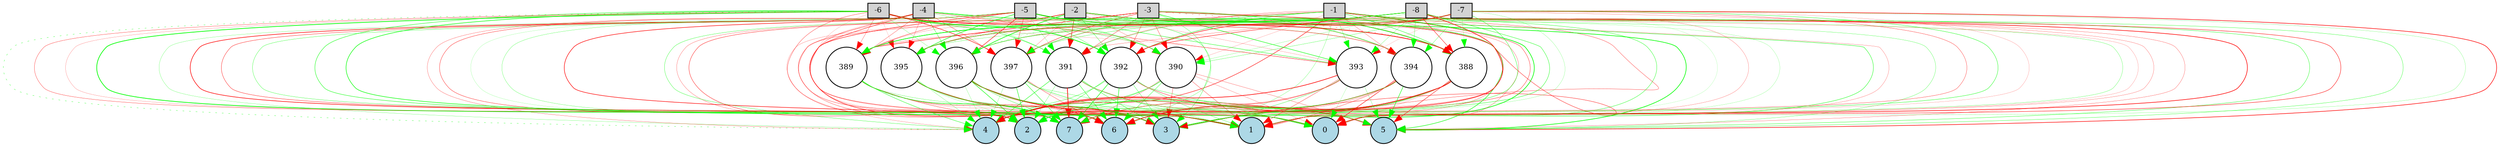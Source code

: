 digraph {
	node [fontsize=9 height=0.2 shape=circle width=0.2]
	-1 [fillcolor=lightgray shape=box style=filled]
	-2 [fillcolor=lightgray shape=box style=filled]
	-3 [fillcolor=lightgray shape=box style=filled]
	-4 [fillcolor=lightgray shape=box style=filled]
	-5 [fillcolor=lightgray shape=box style=filled]
	-6 [fillcolor=lightgray shape=box style=filled]
	-7 [fillcolor=lightgray shape=box style=filled]
	-8 [fillcolor=lightgray shape=box style=filled]
	0 [fillcolor=lightblue style=filled]
	1 [fillcolor=lightblue style=filled]
	2 [fillcolor=lightblue style=filled]
	3 [fillcolor=lightblue style=filled]
	4 [fillcolor=lightblue style=filled]
	5 [fillcolor=lightblue style=filled]
	6 [fillcolor=lightblue style=filled]
	7 [fillcolor=lightblue style=filled]
	388 [fillcolor=white style=filled]
	389 [fillcolor=white style=filled]
	390 [fillcolor=white style=filled]
	391 [fillcolor=white style=filled]
	392 [fillcolor=white style=filled]
	393 [fillcolor=white style=filled]
	394 [fillcolor=white style=filled]
	395 [fillcolor=white style=filled]
	396 [fillcolor=white style=filled]
	397 [fillcolor=white style=filled]
	-1 -> 388 [color=green penwidth=0.3902245460248064 style=solid]
	-1 -> 389 [color=red penwidth=0.23745316336159766 style=solid]
	-1 -> 390 [color=red penwidth=0.13582365387774442 style=solid]
	-1 -> 391 [color=red penwidth=0.2478601653813318 style=solid]
	-1 -> 392 [color=green penwidth=0.42083099697876203 style=solid]
	-1 -> 393 [color=green penwidth=0.22909982261845688 style=solid]
	-1 -> 394 [color=red penwidth=0.22764424714988182 style=solid]
	-1 -> 395 [color=green penwidth=0.23231646724815658 style=solid]
	-1 -> 396 [color=red penwidth=0.14134435826537772 style=solid]
	-1 -> 397 [color=green penwidth=0.2843540473519921 style=solid]
	-2 -> 388 [color=red penwidth=0.3489046768835311 style=solid]
	-2 -> 389 [color=red penwidth=0.16908048270251236 style=solid]
	-2 -> 390 [color=red penwidth=0.1953539618320297 style=solid]
	-2 -> 391 [color=red penwidth=0.5323006627697335 style=solid]
	-2 -> 392 [color=green penwidth=0.29995989419686625 style=solid]
	-2 -> 393 [color=red penwidth=0.15251806835182052 style=solid]
	-2 -> 394 [color=green penwidth=0.34930483164403003 style=solid]
	-2 -> 395 [color=red penwidth=0.27590770788845254 style=solid]
	-2 -> 396 [color=green penwidth=0.6849026198067042 style=solid]
	-2 -> 397 [color=red penwidth=0.1816747706795612 style=solid]
	-3 -> 388 [color=red penwidth=0.24833700535796946 style=dotted]
	-3 -> 389 [color=red penwidth=0.5453942316742869 style=solid]
	-3 -> 390 [color=red penwidth=0.30539379971514885 style=solid]
	-3 -> 391 [color=red penwidth=0.31865062950318035 style=solid]
	-3 -> 392 [color=red penwidth=0.3189967428983381 style=solid]
	-3 -> 393 [color=green penwidth=0.5324483071856314 style=solid]
	-3 -> 394 [color=green penwidth=0.33267456440901483 style=solid]
	-3 -> 395 [color=green penwidth=0.14168285069892994 style=dotted]
	-3 -> 396 [color=green penwidth=0.20962269120229365 style=dotted]
	-3 -> 397 [color=red penwidth=0.4285438434535803 style=solid]
	-4 -> 388 [color=green penwidth=0.16154558955966375 style=solid]
	-4 -> 389 [color=red penwidth=0.25645777003574666 style=solid]
	-4 -> 390 [color=green penwidth=0.261406897160146 style=solid]
	-4 -> 391 [color=green penwidth=0.2216598572003975 style=solid]
	-4 -> 392 [color=green penwidth=0.12003884933983429 style=solid]
	-4 -> 393 [color=red penwidth=0.3114231286928704 style=solid]
	-4 -> 394 [color=green penwidth=0.11736306142152649 style=solid]
	-4 -> 395 [color=red penwidth=0.21294516640368605 style=solid]
	-4 -> 396 [color=green penwidth=0.3471057224795385 style=solid]
	-4 -> 397 [color=red penwidth=0.3035983161780086 style=solid]
	-5 -> 388 [color=green penwidth=0.7286589400497798 style=solid]
	-5 -> 389 [color=red penwidth=0.33443382032818825 style=solid]
	-5 -> 390 [color=green penwidth=0.23326692636887333 style=solid]
	-5 -> 391 [color=green penwidth=0.1781736399142248 style=solid]
	-5 -> 392 [color=green penwidth=0.28331870715136764 style=solid]
	-5 -> 393 [color=green penwidth=0.4103606417969171 style=solid]
	-5 -> 394 [color=red penwidth=0.13935117097102656 style=solid]
	-5 -> 395 [color=green penwidth=0.5672743321626925 style=solid]
	-5 -> 396 [color=red penwidth=0.5296933926660212 style=solid]
	-5 -> 397 [color=red penwidth=0.3268029090829745 style=solid]
	-6 -> 388 [color=red penwidth=0.8058602004951638 style=solid]
	-6 -> 389 [color=red penwidth=0.23943888903744284 style=solid]
	-6 -> 390 [color=green penwidth=0.3587169311629649 style=solid]
	-6 -> 391 [color=green penwidth=0.41732251287736666 style=solid]
	-6 -> 392 [color=green penwidth=0.7633720735733077 style=solid]
	-6 -> 393 [color=red penwidth=0.12639218651152329 style=solid]
	-6 -> 394 [color=red penwidth=0.3855438390722862 style=solid]
	-6 -> 395 [color=red penwidth=0.10853303320503238 style=solid]
	-6 -> 396 [color=green penwidth=0.18767791033333436 style=solid]
	-6 -> 397 [color=red penwidth=0.5301592214066797 style=solid]
	-7 -> 388 [color=green penwidth=0.15355832066974504 style=solid]
	-7 -> 389 [color=green penwidth=0.7116170925837147 style=solid]
	-7 -> 390 [color=green penwidth=0.25221151496692573 style=solid]
	-7 -> 391 [color=green penwidth=0.2734683325941196 style=solid]
	-7 -> 392 [color=red penwidth=0.5763066947195427 style=solid]
	-7 -> 393 [color=red penwidth=0.10910387101893622 style=solid]
	-7 -> 394 [color=green penwidth=0.239240763834734 style=solid]
	-7 -> 395 [color=red penwidth=0.5664123932078625 style=solid]
	-7 -> 396 [color=red penwidth=0.1652987608714263 style=solid]
	-7 -> 397 [color=red penwidth=0.183351350882104 style=solid]
	-8 -> 388 [color=red penwidth=0.44931283764565044 style=solid]
	-8 -> 389 [color=green penwidth=0.44256683048517054 style=solid]
	-8 -> 390 [color=green penwidth=0.17406305251829812 style=solid]
	-8 -> 391 [color=red penwidth=0.2193243789955488 style=solid]
	-8 -> 392 [color=red penwidth=0.4775352008147242 style=solid]
	-8 -> 393 [color=green penwidth=0.19280930116668688 style=solid]
	-8 -> 394 [color=green penwidth=0.26513281675922573 style=solid]
	-8 -> 395 [color=green penwidth=0.40126196542044523 style=solid]
	-8 -> 396 [color=green penwidth=0.4790054731381911 style=solid]
	-8 -> 397 [color=green penwidth=0.33678154090325396 style=solid]
	388 -> 0 [color=red penwidth=0.12495308792906923 style=solid]
	388 -> 1 [color=red penwidth=0.13165249228072679 style=solid]
	388 -> 2 [color=green penwidth=0.40147868881493953 style=solid]
	388 -> 3 [color=green penwidth=0.5968303563764232 style=solid]
	388 -> 4 [color=red penwidth=0.6728515663813405 style=solid]
	388 -> 5 [color=red penwidth=0.4556227569756931 style=solid]
	388 -> 6 [color=red penwidth=0.6092731191652707 style=solid]
	388 -> 7 [color=red penwidth=0.37281531818749347 style=solid]
	389 -> 0 [color=red penwidth=0.20850505815364145 style=solid]
	389 -> 1 [color=red penwidth=0.163585498848576 style=solid]
	389 -> 2 [color=green penwidth=0.16443323201645205 style=dotted]
	389 -> 3 [color=red penwidth=0.16819459948602017 style=solid]
	389 -> 4 [color=green penwidth=0.3994666389903677 style=solid]
	389 -> 5 [color=green penwidth=0.23650628283147285 style=solid]
	389 -> 6 [color=red penwidth=0.38708268623794495 style=solid]
	389 -> 7 [color=green penwidth=0.5637068024477662 style=solid]
	390 -> 0 [color=red penwidth=0.18665888530410163 style=solid]
	390 -> 1 [color=red penwidth=0.2848574844370445 style=solid]
	390 -> 2 [color=green penwidth=0.24713391298949422 style=solid]
	390 -> 3 [color=red penwidth=0.30100115860002963 style=solid]
	390 -> 4 [color=green penwidth=0.3874572010506353 style=solid]
	390 -> 5 [color=red penwidth=0.23086826761501422 style=solid]
	390 -> 6 [color=green penwidth=0.3415872967113316 style=solid]
	390 -> 7 [color=red penwidth=0.22257068862992607 style=solid]
	391 -> 0 [color=green penwidth=0.3381574484206654 style=solid]
	391 -> 1 [color=green penwidth=0.21818510101363225 style=solid]
	391 -> 2 [color=green penwidth=0.2347566622092486 style=solid]
	391 -> 3 [color=green penwidth=0.35436008183864476 style=solid]
	391 -> 4 [color=green penwidth=0.45832410187535255 style=solid]
	391 -> 5 [color=red penwidth=0.22155417614272244 style=solid]
	391 -> 6 [color=green penwidth=0.4025185181755069 style=solid]
	391 -> 7 [color=red penwidth=0.8016144081640758 style=solid]
	392 -> 0 [color=green penwidth=0.2792719631843479 style=solid]
	392 -> 1 [color=green penwidth=0.26836694953475815 style=solid]
	392 -> 2 [color=green penwidth=0.3294616811276979 style=solid]
	392 -> 3 [color=green penwidth=0.29258975853413105 style=solid]
	392 -> 4 [color=green penwidth=0.31247813400391666 style=solid]
	392 -> 5 [color=red penwidth=0.3575360597872076 style=solid]
	392 -> 6 [color=green penwidth=0.5456020510724444 style=solid]
	392 -> 7 [color=green penwidth=0.5931876348068814 style=solid]
	393 -> 0 [color=green penwidth=0.13247250657014548 style=solid]
	393 -> 1 [color=red penwidth=0.3034554549378517 style=solid]
	393 -> 2 [color=red penwidth=0.10267162274891167 style=solid]
	393 -> 3 [color=green penwidth=0.2970480698552589 style=solid]
	393 -> 4 [color=red penwidth=0.7089793044092106 style=solid]
	393 -> 5 [color=green penwidth=0.2006126073345212 style=solid]
	393 -> 6 [color=red penwidth=0.36409799318839886 style=solid]
	393 -> 7 [color=red penwidth=0.1409480722550327 style=solid]
	394 -> 0 [color=red penwidth=0.5209612007467925 style=solid]
	394 -> 1 [color=red penwidth=0.295134405358567 style=solid]
	394 -> 2 [color=green penwidth=0.5634739500007278 style=solid]
	394 -> 3 [color=red penwidth=0.23350327400527032 style=solid]
	394 -> 4 [color=red penwidth=0.35670045206989265 style=solid]
	394 -> 5 [color=green penwidth=0.5221359590874334 style=solid]
	394 -> 6 [color=red penwidth=0.11427476275206827 style=solid]
	394 -> 7 [color=green penwidth=0.16076569440948796 style=solid]
	395 -> 0 [color=green penwidth=0.11921743222937858 style=solid]
	395 -> 1 [color=red penwidth=0.29876999241276314 style=solid]
	395 -> 2 [color=green penwidth=0.14611024590658647 style=solid]
	395 -> 3 [color=red penwidth=0.5872808397886123 style=solid]
	395 -> 4 [color=green penwidth=0.19376582912270585 style=solid]
	395 -> 5 [color=green penwidth=0.20153928797593326 style=solid]
	395 -> 6 [color=red penwidth=0.14953087293072487 style=dotted]
	395 -> 7 [color=green penwidth=0.433322739735276 style=solid]
	396 -> 0 [color=red penwidth=0.1942750105912546 style=solid]
	396 -> 1 [color=red penwidth=0.720836130628246 style=solid]
	396 -> 2 [color=green penwidth=0.5512980140294538 style=solid]
	396 -> 3 [color=green penwidth=0.6517817736892875 style=solid]
	396 -> 4 [color=green penwidth=0.17647461462165936 style=solid]
	396 -> 5 [color=red penwidth=0.14527897424606573 style=solid]
	396 -> 6 [color=red penwidth=0.3191157761495437 style=solid]
	396 -> 7 [color=green penwidth=0.29785632662074624 style=solid]
	397 -> 0 [color=green penwidth=0.1873980168713612 style=solid]
	397 -> 1 [color=green penwidth=0.2519824794192371 style=solid]
	397 -> 2 [color=green penwidth=0.4950579157999284 style=solid]
	397 -> 3 [color=red penwidth=0.12019508139528573 style=solid]
	397 -> 4 [color=green penwidth=0.17961139717728253 style=solid]
	397 -> 5 [color=green penwidth=0.20161500139401622 style=solid]
	397 -> 6 [color=red penwidth=0.28487803815249835 style=solid]
	397 -> 7 [color=green penwidth=0.4267257344276393 style=solid]
	-1 -> 0 [color=red penwidth=0.6768177933540597 style=solid]
	-1 -> 1 [color=green penwidth=0.2321092123963077 style=solid]
	-1 -> 2 [color=green penwidth=0.20215041648795717 style=solid]
	-1 -> 3 [color=green penwidth=0.7384835342382495 style=solid]
	-1 -> 4 [color=red penwidth=0.5036207166117893 style=solid]
	-1 -> 5 [color=green penwidth=0.3637114597056591 style=solid]
	-1 -> 6 [color=red penwidth=0.3530875903973938 style=solid]
	-1 -> 7 [color=red penwidth=0.2496068739812975 style=solid]
	-2 -> 0 [color=green penwidth=0.3599755045354882 style=solid]
	-2 -> 1 [color=red penwidth=0.29481653991088325 style=solid]
	-2 -> 2 [color=red penwidth=0.2224412162476227 style=solid]
	-2 -> 3 [color=green penwidth=0.30784895555112346 style=solid]
	-2 -> 4 [color=green penwidth=0.299962678725541 style=solid]
	-2 -> 5 [color=green penwidth=0.2434696478110383 style=solid]
	-2 -> 6 [color=red penwidth=0.17678417774584076 style=solid]
	-2 -> 7 [color=red penwidth=0.3868768488079496 style=solid]
	-3 -> 0 [color=red penwidth=0.19433287514451278 style=solid]
	-3 -> 1 [color=green penwidth=0.4184399879828864 style=solid]
	-3 -> 2 [color=red penwidth=0.3085995354093823 style=solid]
	-3 -> 3 [color=red penwidth=0.39091708783351276 style=solid]
	-3 -> 4 [color=red penwidth=0.18078987494302018 style=solid]
	-3 -> 5 [color=red penwidth=0.22887275600727922 style=solid]
	-3 -> 6 [color=green penwidth=0.24222953811569808 style=solid]
	-3 -> 7 [color=red penwidth=0.12865309375025585 style=solid]
	-4 -> 0 [color=red penwidth=0.4458697607813076 style=solid]
	-4 -> 1 [color=red penwidth=0.6067901767411729 style=solid]
	-4 -> 2 [color=red penwidth=0.6573747731138117 style=solid]
	-4 -> 3 [color=red penwidth=0.2834461548577164 style=solid]
	-4 -> 4 [color=green penwidth=0.19788572880683764 style=solid]
	-4 -> 5 [color=green penwidth=0.5503135889276007 style=solid]
	-4 -> 6 [color=green penwidth=0.2854287098209616 style=solid]
	-4 -> 7 [color=red penwidth=0.3681340008048778 style=solid]
	-5 -> 0 [color=red penwidth=0.2290888274654011 style=solid]
	-5 -> 1 [color=red penwidth=0.24295383066440385 style=solid]
	-5 -> 2 [color=red penwidth=0.3503597607365698 style=solid]
	-5 -> 3 [color=red penwidth=0.524390946024268 style=solid]
	-5 -> 4 [color=red penwidth=0.22707320382131632 style=solid]
	-5 -> 5 [color=green penwidth=0.7180898798661876 style=solid]
	-5 -> 6 [color=green penwidth=0.22496558222649113 style=solid]
	-5 -> 7 [color=green penwidth=0.1254860851746971 style=solid]
	-6 -> 0 [color=green penwidth=0.6095417862072662 style=solid]
	-6 -> 1 [color=green penwidth=0.4456094323304536 style=solid]
	-6 -> 2 [color=red penwidth=0.2928591008074063 style=solid]
	-6 -> 3 [color=red penwidth=0.30015653519533325 style=solid]
	-6 -> 4 [color=green penwidth=0.305357520341887 style=dotted]
	-6 -> 5 [color=red penwidth=0.11728607365117506 style=solid]
	-6 -> 6 [color=green penwidth=0.8042517738617647 style=solid]
	-6 -> 7 [color=red penwidth=0.16123858761151183 style=solid]
	-7 -> 0 [color=green penwidth=0.1722999228991134 style=solid]
	-7 -> 1 [color=red penwidth=0.2057418407433047 style=solid]
	-7 -> 2 [color=red penwidth=0.2945371117102543 style=solid]
	-7 -> 3 [color=green penwidth=0.1551252369616926 style=solid]
	-7 -> 4 [color=green penwidth=0.35688221382943963 style=solid]
	-7 -> 5 [color=red penwidth=0.6404442564905745 style=solid]
	-7 -> 6 [color=red penwidth=0.143879187961891 style=solid]
	-7 -> 7 [color=green penwidth=0.38593233433419694 style=solid]
	-8 -> 0 [color=red penwidth=0.4623928879152722 style=solid]
	-8 -> 1 [color=red penwidth=0.14934769466468412 style=solid]
	-8 -> 2 [color=green penwidth=0.10231825420162502 style=solid]
	-8 -> 3 [color=green penwidth=0.38713177274223365 style=solid]
	-8 -> 4 [color=red penwidth=0.6692441403311365 style=solid]
	-8 -> 5 [color=green penwidth=0.31045165792192286 style=solid]
	-8 -> 6 [color=green penwidth=0.14672895208090686 style=solid]
	-8 -> 7 [color=red penwidth=0.18961345068509816 style=solid]
}
